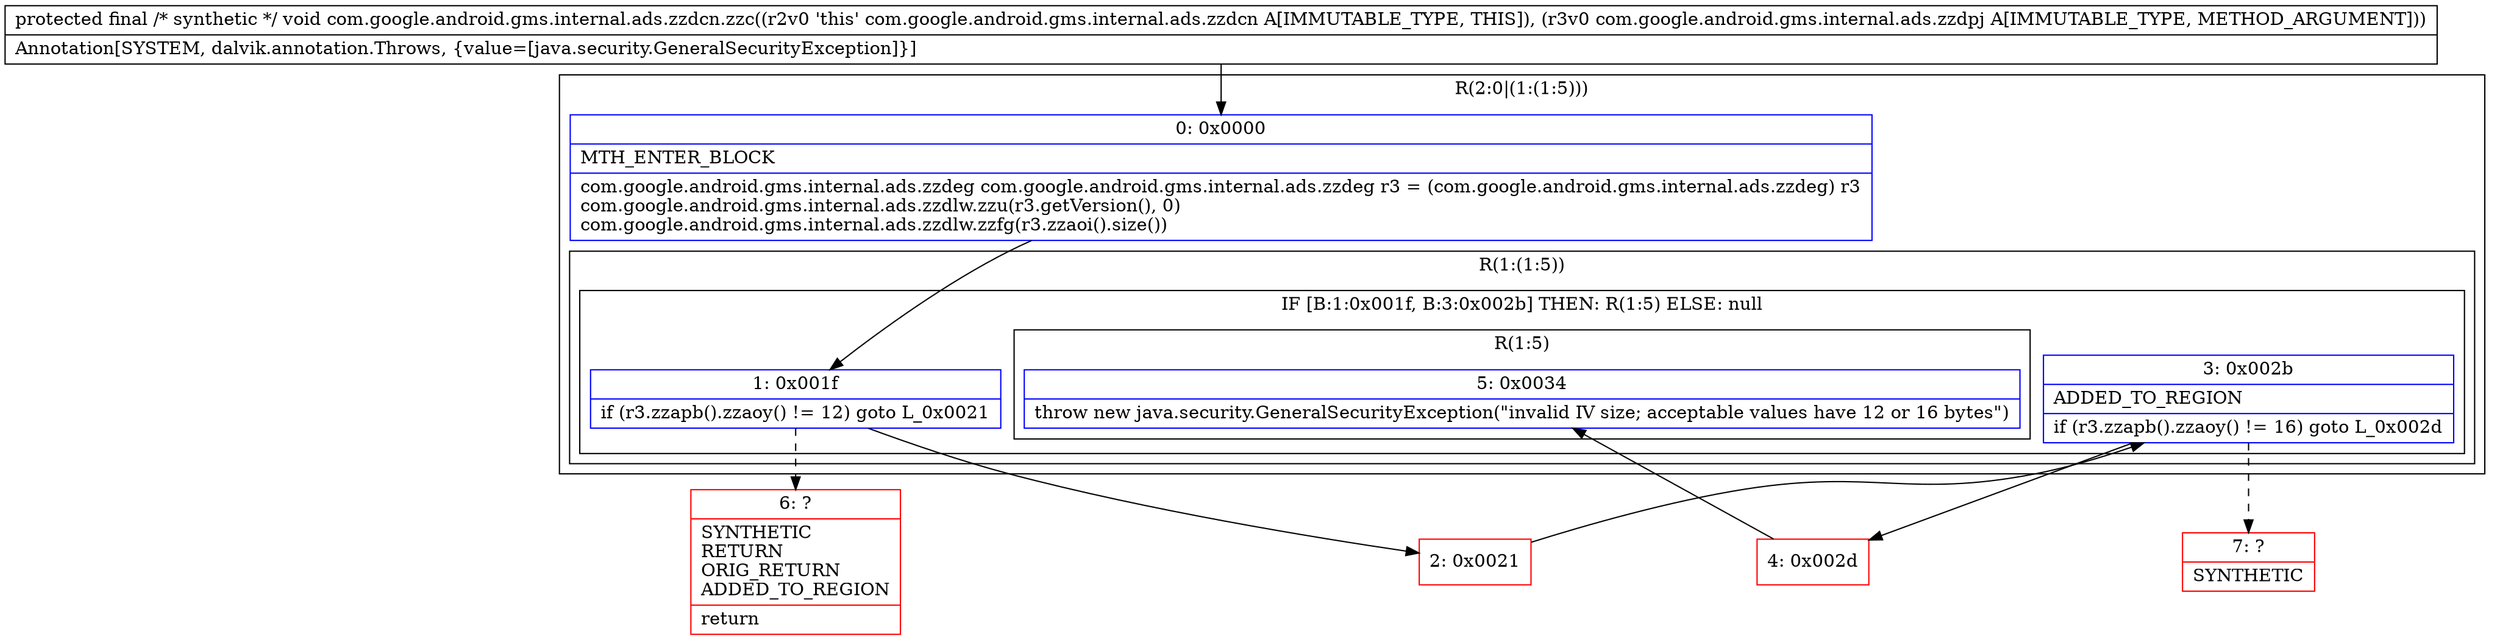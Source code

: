 digraph "CFG forcom.google.android.gms.internal.ads.zzdcn.zzc(Lcom\/google\/android\/gms\/internal\/ads\/zzdpj;)V" {
subgraph cluster_Region_1263254401 {
label = "R(2:0|(1:(1:5)))";
node [shape=record,color=blue];
Node_0 [shape=record,label="{0\:\ 0x0000|MTH_ENTER_BLOCK\l|com.google.android.gms.internal.ads.zzdeg com.google.android.gms.internal.ads.zzdeg r3 = (com.google.android.gms.internal.ads.zzdeg) r3\lcom.google.android.gms.internal.ads.zzdlw.zzu(r3.getVersion(), 0)\lcom.google.android.gms.internal.ads.zzdlw.zzfg(r3.zzaoi().size())\l}"];
subgraph cluster_Region_313721361 {
label = "R(1:(1:5))";
node [shape=record,color=blue];
subgraph cluster_IfRegion_6134728 {
label = "IF [B:1:0x001f, B:3:0x002b] THEN: R(1:5) ELSE: null";
node [shape=record,color=blue];
Node_1 [shape=record,label="{1\:\ 0x001f|if (r3.zzapb().zzaoy() != 12) goto L_0x0021\l}"];
Node_3 [shape=record,label="{3\:\ 0x002b|ADDED_TO_REGION\l|if (r3.zzapb().zzaoy() != 16) goto L_0x002d\l}"];
subgraph cluster_Region_1296022741 {
label = "R(1:5)";
node [shape=record,color=blue];
Node_5 [shape=record,label="{5\:\ 0x0034|throw new java.security.GeneralSecurityException(\"invalid IV size; acceptable values have 12 or 16 bytes\")\l}"];
}
}
}
}
Node_2 [shape=record,color=red,label="{2\:\ 0x0021}"];
Node_4 [shape=record,color=red,label="{4\:\ 0x002d}"];
Node_6 [shape=record,color=red,label="{6\:\ ?|SYNTHETIC\lRETURN\lORIG_RETURN\lADDED_TO_REGION\l|return\l}"];
Node_7 [shape=record,color=red,label="{7\:\ ?|SYNTHETIC\l}"];
MethodNode[shape=record,label="{protected final \/* synthetic *\/ void com.google.android.gms.internal.ads.zzdcn.zzc((r2v0 'this' com.google.android.gms.internal.ads.zzdcn A[IMMUTABLE_TYPE, THIS]), (r3v0 com.google.android.gms.internal.ads.zzdpj A[IMMUTABLE_TYPE, METHOD_ARGUMENT]))  | Annotation[SYSTEM, dalvik.annotation.Throws, \{value=[java.security.GeneralSecurityException]\}]\l}"];
MethodNode -> Node_0;
Node_0 -> Node_1;
Node_1 -> Node_2;
Node_1 -> Node_6[style=dashed];
Node_3 -> Node_4;
Node_3 -> Node_7[style=dashed];
Node_2 -> Node_3;
Node_4 -> Node_5;
}

